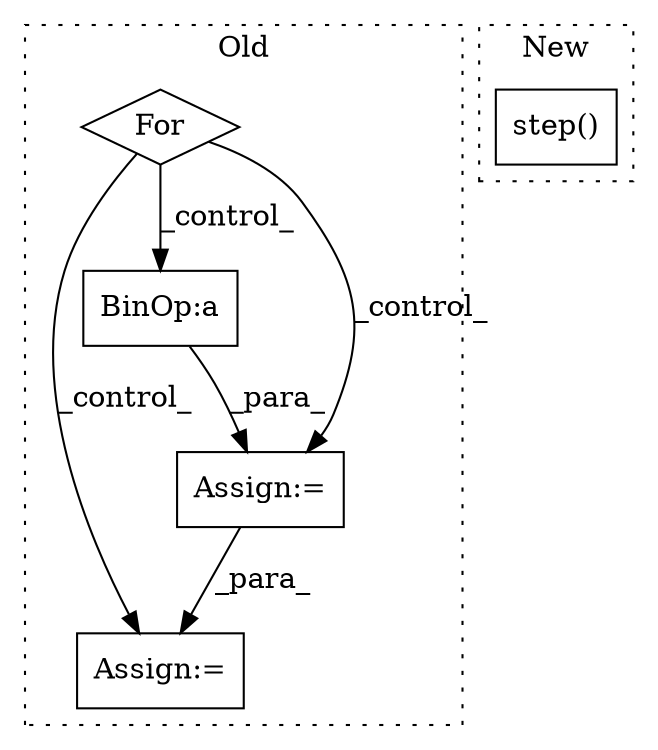 digraph G {
subgraph cluster0 {
1 [label="For" a="107" s="2154,2237" l="4,54" shape="diamond"];
3 [label="Assign:=" a="68" s="3005" l="3" shape="box"];
4 [label="BinOp:a" a="82" s="2849" l="69" shape="box"];
5 [label="Assign:=" a="68" s="2842" l="3" shape="box"];
label = "Old";
style="dotted";
}
subgraph cluster1 {
2 [label="step()" a="75" s="1970,2013" l="20,1" shape="box"];
label = "New";
style="dotted";
}
1 -> 5 [label="_control_"];
1 -> 3 [label="_control_"];
1 -> 4 [label="_control_"];
4 -> 5 [label="_para_"];
5 -> 3 [label="_para_"];
}